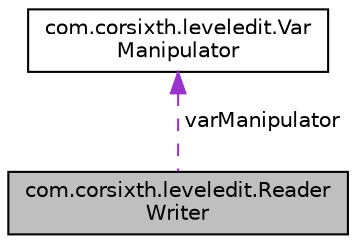digraph "com.corsixth.leveledit.ReaderWriter"
{
 // LATEX_PDF_SIZE
  edge [fontname="Helvetica",fontsize="10",labelfontname="Helvetica",labelfontsize="10"];
  node [fontname="Helvetica",fontsize="10",shape=record];
  Node1 [label="com.corsixth.leveledit.Reader\lWriter",height=0.2,width=0.4,color="black", fillcolor="grey75", style="filled", fontcolor="black",tooltip=" "];
  Node2 -> Node1 [dir="back",color="darkorchid3",fontsize="10",style="dashed",label=" varManipulator" ,fontname="Helvetica"];
  Node2 [label="com.corsixth.leveledit.Var\lManipulator",height=0.2,width=0.4,color="black", fillcolor="white", style="filled",URL="$classcom_1_1corsixth_1_1leveledit_1_1VarManipulator.html",tooltip=" "];
}
